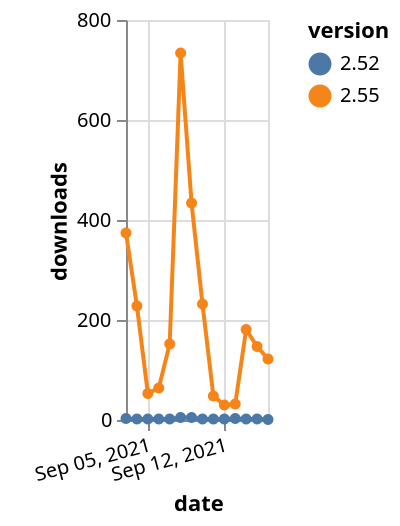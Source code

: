 {"$schema": "https://vega.github.io/schema/vega-lite/v5.json", "description": "A simple bar chart with embedded data.", "data": {"values": [{"date": "2021-09-03", "total": 9127, "delta": 3, "version": "2.52"}, {"date": "2021-09-04", "total": 9129, "delta": 2, "version": "2.52"}, {"date": "2021-09-05", "total": 9131, "delta": 2, "version": "2.52"}, {"date": "2021-09-06", "total": 9133, "delta": 2, "version": "2.52"}, {"date": "2021-09-07", "total": 9135, "delta": 2, "version": "2.52"}, {"date": "2021-09-08", "total": 9140, "delta": 5, "version": "2.52"}, {"date": "2021-09-09", "total": 9145, "delta": 5, "version": "2.52"}, {"date": "2021-09-10", "total": 9147, "delta": 2, "version": "2.52"}, {"date": "2021-09-11", "total": 9149, "delta": 2, "version": "2.52"}, {"date": "2021-09-12", "total": 9151, "delta": 2, "version": "2.52"}, {"date": "2021-09-13", "total": 9154, "delta": 3, "version": "2.52"}, {"date": "2021-09-14", "total": 9156, "delta": 2, "version": "2.52"}, {"date": "2021-09-15", "total": 9158, "delta": 2, "version": "2.52"}, {"date": "2021-09-16", "total": 9159, "delta": 1, "version": "2.52"}, {"date": "2021-09-03", "total": 137638, "delta": 374, "version": "2.55"}, {"date": "2021-09-04", "total": 137866, "delta": 228, "version": "2.55"}, {"date": "2021-09-05", "total": 137919, "delta": 53, "version": "2.55"}, {"date": "2021-09-06", "total": 137983, "delta": 64, "version": "2.55"}, {"date": "2021-09-07", "total": 138135, "delta": 152, "version": "2.55"}, {"date": "2021-09-08", "total": 138869, "delta": 734, "version": "2.55"}, {"date": "2021-09-09", "total": 139303, "delta": 434, "version": "2.55"}, {"date": "2021-09-10", "total": 139535, "delta": 232, "version": "2.55"}, {"date": "2021-09-11", "total": 139583, "delta": 48, "version": "2.55"}, {"date": "2021-09-12", "total": 139613, "delta": 30, "version": "2.55"}, {"date": "2021-09-13", "total": 139645, "delta": 32, "version": "2.55"}, {"date": "2021-09-14", "total": 139826, "delta": 181, "version": "2.55"}, {"date": "2021-09-15", "total": 139973, "delta": 147, "version": "2.55"}, {"date": "2021-09-16", "total": 140095, "delta": 122, "version": "2.55"}]}, "width": "container", "mark": {"type": "line", "point": {"filled": true}}, "encoding": {"x": {"field": "date", "type": "temporal", "timeUnit": "yearmonthdate", "title": "date", "axis": {"labelAngle": -15}}, "y": {"field": "delta", "type": "quantitative", "title": "downloads"}, "color": {"field": "version", "type": "nominal"}, "tooltip": {"field": "delta"}}}